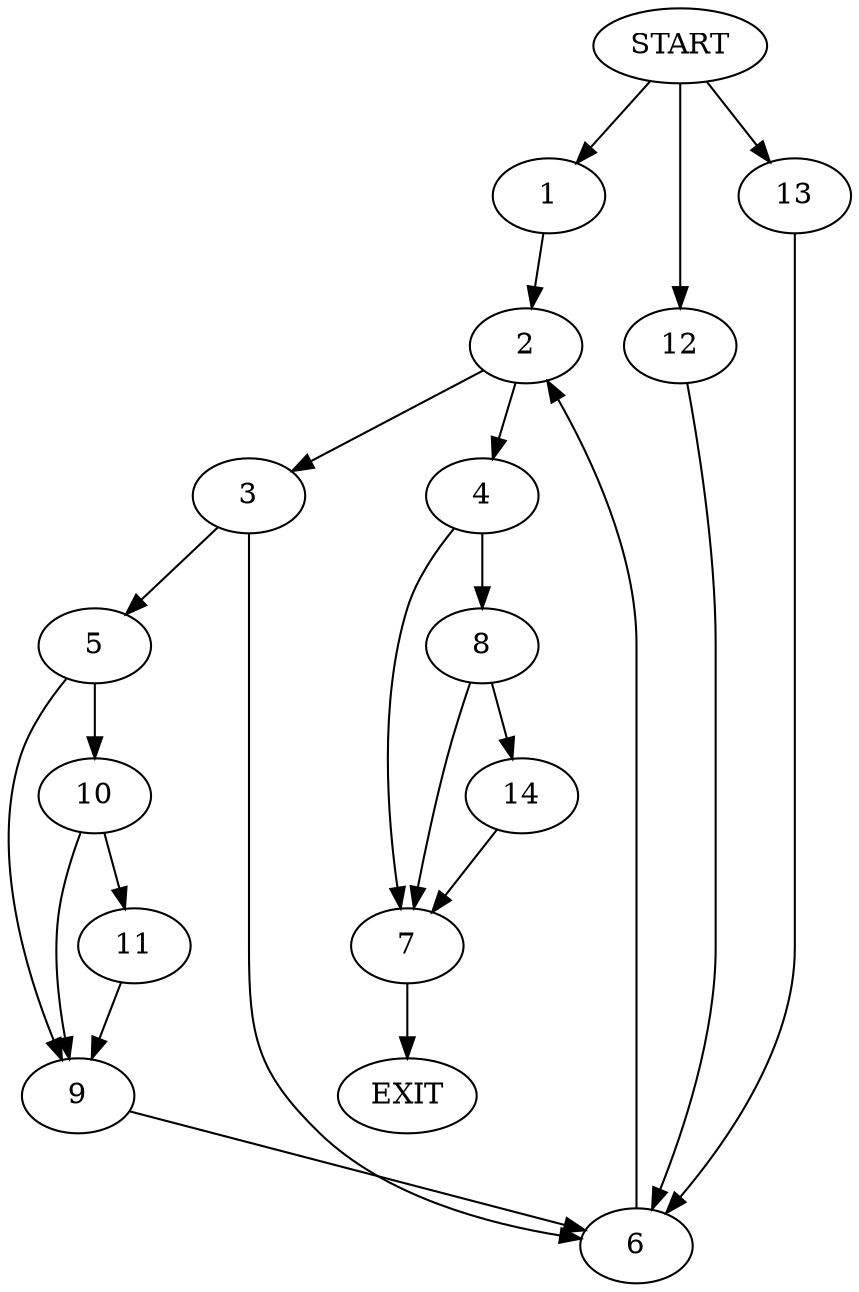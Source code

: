 digraph {
0 [label="START"]
15 [label="EXIT"]
0 -> 1
1 -> 2
2 -> 3
2 -> 4
3 -> 5
3 -> 6
4 -> 7
4 -> 8
5 -> 9
5 -> 10
6 -> 2
10 -> 9
10 -> 11
9 -> 6
11 -> 9
0 -> 12
12 -> 6
0 -> 13
13 -> 6
8 -> 7
8 -> 14
7 -> 15
14 -> 7
}
